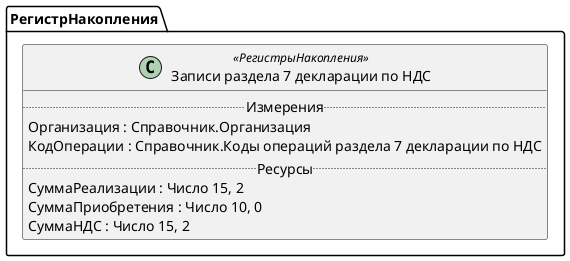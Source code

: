 ﻿@startuml НДСЗаписиРаздела7Декларации
'!include templates.wsd
'..\include templates.wsd
class РегистрНакопления.НДСЗаписиРаздела7Декларации as "Записи раздела 7 декларации по НДС" <<РегистрыНакопления>>
{
..Измерения..
Организация : Справочник.Организация
КодОперации : Справочник.Коды операций раздела 7 декларации по НДС
..Ресурсы..
СуммаРеализации : Число 15, 2
СуммаПриобретения : Число 10, 0
СуммаНДС : Число 15, 2
}
@enduml
